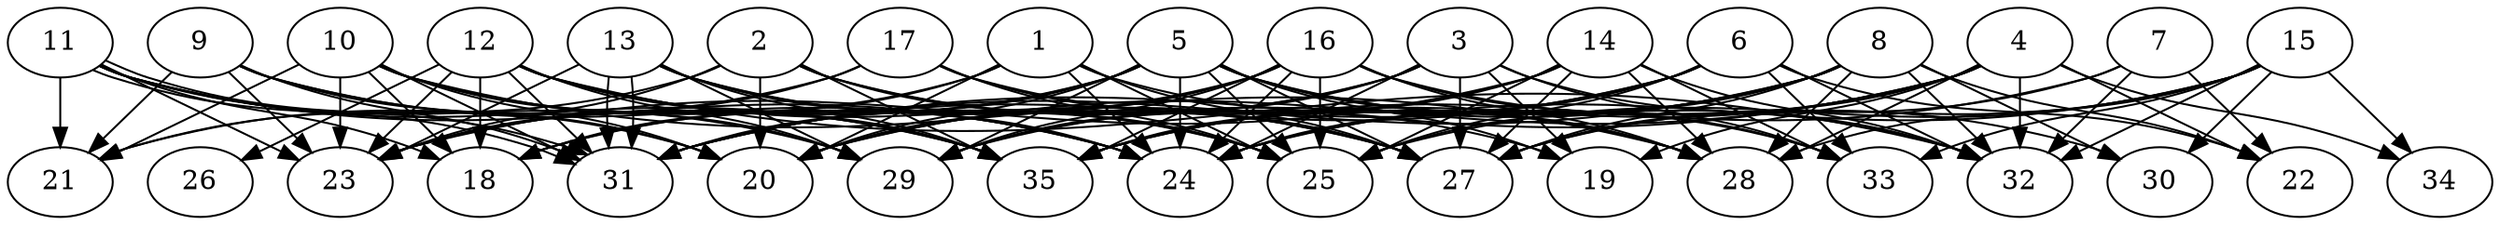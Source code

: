 // DAG automatically generated by daggen at Thu Oct  3 14:05:37 2019
// ./daggen --dot -n 35 --ccr 0.4 --fat 0.9 --regular 0.5 --density 0.7 --mindata 5242880 --maxdata 52428800 
digraph G {
  1 [size="38269440", alpha="0.11", expect_size="15307776"] 
  1 -> 18 [size ="15307776"]
  1 -> 20 [size ="15307776"]
  1 -> 23 [size ="15307776"]
  1 -> 24 [size ="15307776"]
  1 -> 25 [size ="15307776"]
  1 -> 27 [size ="15307776"]
  1 -> 28 [size ="15307776"]
  2 [size="55618560", alpha="0.15", expect_size="22247424"] 
  2 -> 19 [size ="22247424"]
  2 -> 20 [size ="22247424"]
  2 -> 21 [size ="22247424"]
  2 -> 23 [size ="22247424"]
  2 -> 25 [size ="22247424"]
  2 -> 27 [size ="22247424"]
  2 -> 35 [size ="22247424"]
  3 [size="65917440", alpha="0.11", expect_size="26366976"] 
  3 -> 19 [size ="26366976"]
  3 -> 20 [size ="26366976"]
  3 -> 24 [size ="26366976"]
  3 -> 27 [size ="26366976"]
  3 -> 29 [size ="26366976"]
  3 -> 31 [size ="26366976"]
  3 -> 32 [size ="26366976"]
  3 -> 33 [size ="26366976"]
  4 [size="123415040", alpha="0.18", expect_size="49366016"] 
  4 -> 19 [size ="49366016"]
  4 -> 20 [size ="49366016"]
  4 -> 22 [size ="49366016"]
  4 -> 24 [size ="49366016"]
  4 -> 27 [size ="49366016"]
  4 -> 28 [size ="49366016"]
  4 -> 31 [size ="49366016"]
  4 -> 32 [size ="49366016"]
  4 -> 34 [size ="49366016"]
  4 -> 35 [size ="49366016"]
  5 [size="118499840", alpha="0.18", expect_size="47399936"] 
  5 -> 18 [size ="47399936"]
  5 -> 19 [size ="47399936"]
  5 -> 20 [size ="47399936"]
  5 -> 23 [size ="47399936"]
  5 -> 24 [size ="47399936"]
  5 -> 25 [size ="47399936"]
  5 -> 27 [size ="47399936"]
  5 -> 28 [size ="47399936"]
  5 -> 29 [size ="47399936"]
  5 -> 31 [size ="47399936"]
  5 -> 32 [size ="47399936"]
  5 -> 33 [size ="47399936"]
  6 [size="33886720", alpha="0.00", expect_size="13554688"] 
  6 -> 20 [size ="13554688"]
  6 -> 22 [size ="13554688"]
  6 -> 24 [size ="13554688"]
  6 -> 25 [size ="13554688"]
  6 -> 31 [size ="13554688"]
  6 -> 32 [size ="13554688"]
  6 -> 33 [size ="13554688"]
  6 -> 35 [size ="13554688"]
  7 [size="69626880", alpha="0.05", expect_size="27850752"] 
  7 -> 22 [size ="27850752"]
  7 -> 27 [size ="27850752"]
  7 -> 32 [size ="27850752"]
  7 -> 35 [size ="27850752"]
  8 [size="39897600", alpha="0.07", expect_size="15959040"] 
  8 -> 22 [size ="15959040"]
  8 -> 24 [size ="15959040"]
  8 -> 25 [size ="15959040"]
  8 -> 27 [size ="15959040"]
  8 -> 28 [size ="15959040"]
  8 -> 29 [size ="15959040"]
  8 -> 30 [size ="15959040"]
  8 -> 31 [size ="15959040"]
  8 -> 32 [size ="15959040"]
  8 -> 35 [size ="15959040"]
  9 [size="98063360", alpha="0.18", expect_size="39225344"] 
  9 -> 20 [size ="39225344"]
  9 -> 21 [size ="39225344"]
  9 -> 23 [size ="39225344"]
  9 -> 24 [size ="39225344"]
  9 -> 31 [size ="39225344"]
  9 -> 35 [size ="39225344"]
  10 [size="76449280", alpha="0.03", expect_size="30579712"] 
  10 -> 18 [size ="30579712"]
  10 -> 20 [size ="30579712"]
  10 -> 21 [size ="30579712"]
  10 -> 23 [size ="30579712"]
  10 -> 24 [size ="30579712"]
  10 -> 28 [size ="30579712"]
  10 -> 29 [size ="30579712"]
  10 -> 31 [size ="30579712"]
  10 -> 35 [size ="30579712"]
  11 [size="130941440", alpha="0.17", expect_size="52376576"] 
  11 -> 18 [size ="52376576"]
  11 -> 20 [size ="52376576"]
  11 -> 21 [size ="52376576"]
  11 -> 23 [size ="52376576"]
  11 -> 24 [size ="52376576"]
  11 -> 29 [size ="52376576"]
  11 -> 31 [size ="52376576"]
  11 -> 31 [size ="52376576"]
  11 -> 35 [size ="52376576"]
  12 [size="79011840", alpha="0.10", expect_size="31604736"] 
  12 -> 18 [size ="31604736"]
  12 -> 23 [size ="31604736"]
  12 -> 25 [size ="31604736"]
  12 -> 26 [size ="31604736"]
  12 -> 27 [size ="31604736"]
  12 -> 29 [size ="31604736"]
  12 -> 31 [size ="31604736"]
  12 -> 32 [size ="31604736"]
  12 -> 35 [size ="31604736"]
  13 [size="49251840", alpha="0.02", expect_size="19700736"] 
  13 -> 23 [size ="19700736"]
  13 -> 24 [size ="19700736"]
  13 -> 25 [size ="19700736"]
  13 -> 27 [size ="19700736"]
  13 -> 29 [size ="19700736"]
  13 -> 31 [size ="19700736"]
  13 -> 31 [size ="19700736"]
  13 -> 35 [size ="19700736"]
  14 [size="113766400", alpha="0.16", expect_size="45506560"] 
  14 -> 23 [size ="45506560"]
  14 -> 25 [size ="45506560"]
  14 -> 27 [size ="45506560"]
  14 -> 28 [size ="45506560"]
  14 -> 29 [size ="45506560"]
  14 -> 32 [size ="45506560"]
  14 -> 33 [size ="45506560"]
  14 -> 35 [size ="45506560"]
  15 [size="104407040", alpha="0.04", expect_size="41762816"] 
  15 -> 24 [size ="41762816"]
  15 -> 25 [size ="41762816"]
  15 -> 27 [size ="41762816"]
  15 -> 28 [size ="41762816"]
  15 -> 30 [size ="41762816"]
  15 -> 32 [size ="41762816"]
  15 -> 33 [size ="41762816"]
  15 -> 34 [size ="41762816"]
  16 [size="89679360", alpha="0.01", expect_size="35871744"] 
  16 -> 18 [size ="35871744"]
  16 -> 20 [size ="35871744"]
  16 -> 24 [size ="35871744"]
  16 -> 25 [size ="35871744"]
  16 -> 28 [size ="35871744"]
  16 -> 29 [size ="35871744"]
  16 -> 30 [size ="35871744"]
  16 -> 33 [size ="35871744"]
  16 -> 35 [size ="35871744"]
  17 [size="91791360", alpha="0.04", expect_size="36716544"] 
  17 -> 21 [size ="36716544"]
  17 -> 23 [size ="36716544"]
  17 -> 25 [size ="36716544"]
  17 -> 27 [size ="36716544"]
  17 -> 28 [size ="36716544"]
  18 [size="118896640", alpha="0.18", expect_size="47558656"] 
  19 [size="44518400", alpha="0.17", expect_size="17807360"] 
  20 [size="35502080", alpha="0.16", expect_size="14200832"] 
  21 [size="53693440", alpha="0.20", expect_size="21477376"] 
  22 [size="35368960", alpha="0.11", expect_size="14147584"] 
  23 [size="92608000", alpha="0.10", expect_size="37043200"] 
  24 [size="105740800", alpha="0.09", expect_size="42296320"] 
  25 [size="80614400", alpha="0.05", expect_size="32245760"] 
  26 [size="103188480", alpha="0.05", expect_size="41275392"] 
  27 [size="106260480", alpha="0.14", expect_size="42504192"] 
  28 [size="14686720", alpha="0.08", expect_size="5874688"] 
  29 [size="120007680", alpha="0.17", expect_size="48003072"] 
  30 [size="102791680", alpha="0.16", expect_size="41116672"] 
  31 [size="81338880", alpha="0.15", expect_size="32535552"] 
  32 [size="80814080", alpha="0.05", expect_size="32325632"] 
  33 [size="25761280", alpha="0.01", expect_size="10304512"] 
  34 [size="86960640", alpha="0.15", expect_size="34784256"] 
  35 [size="20823040", alpha="0.04", expect_size="8329216"] 
}
